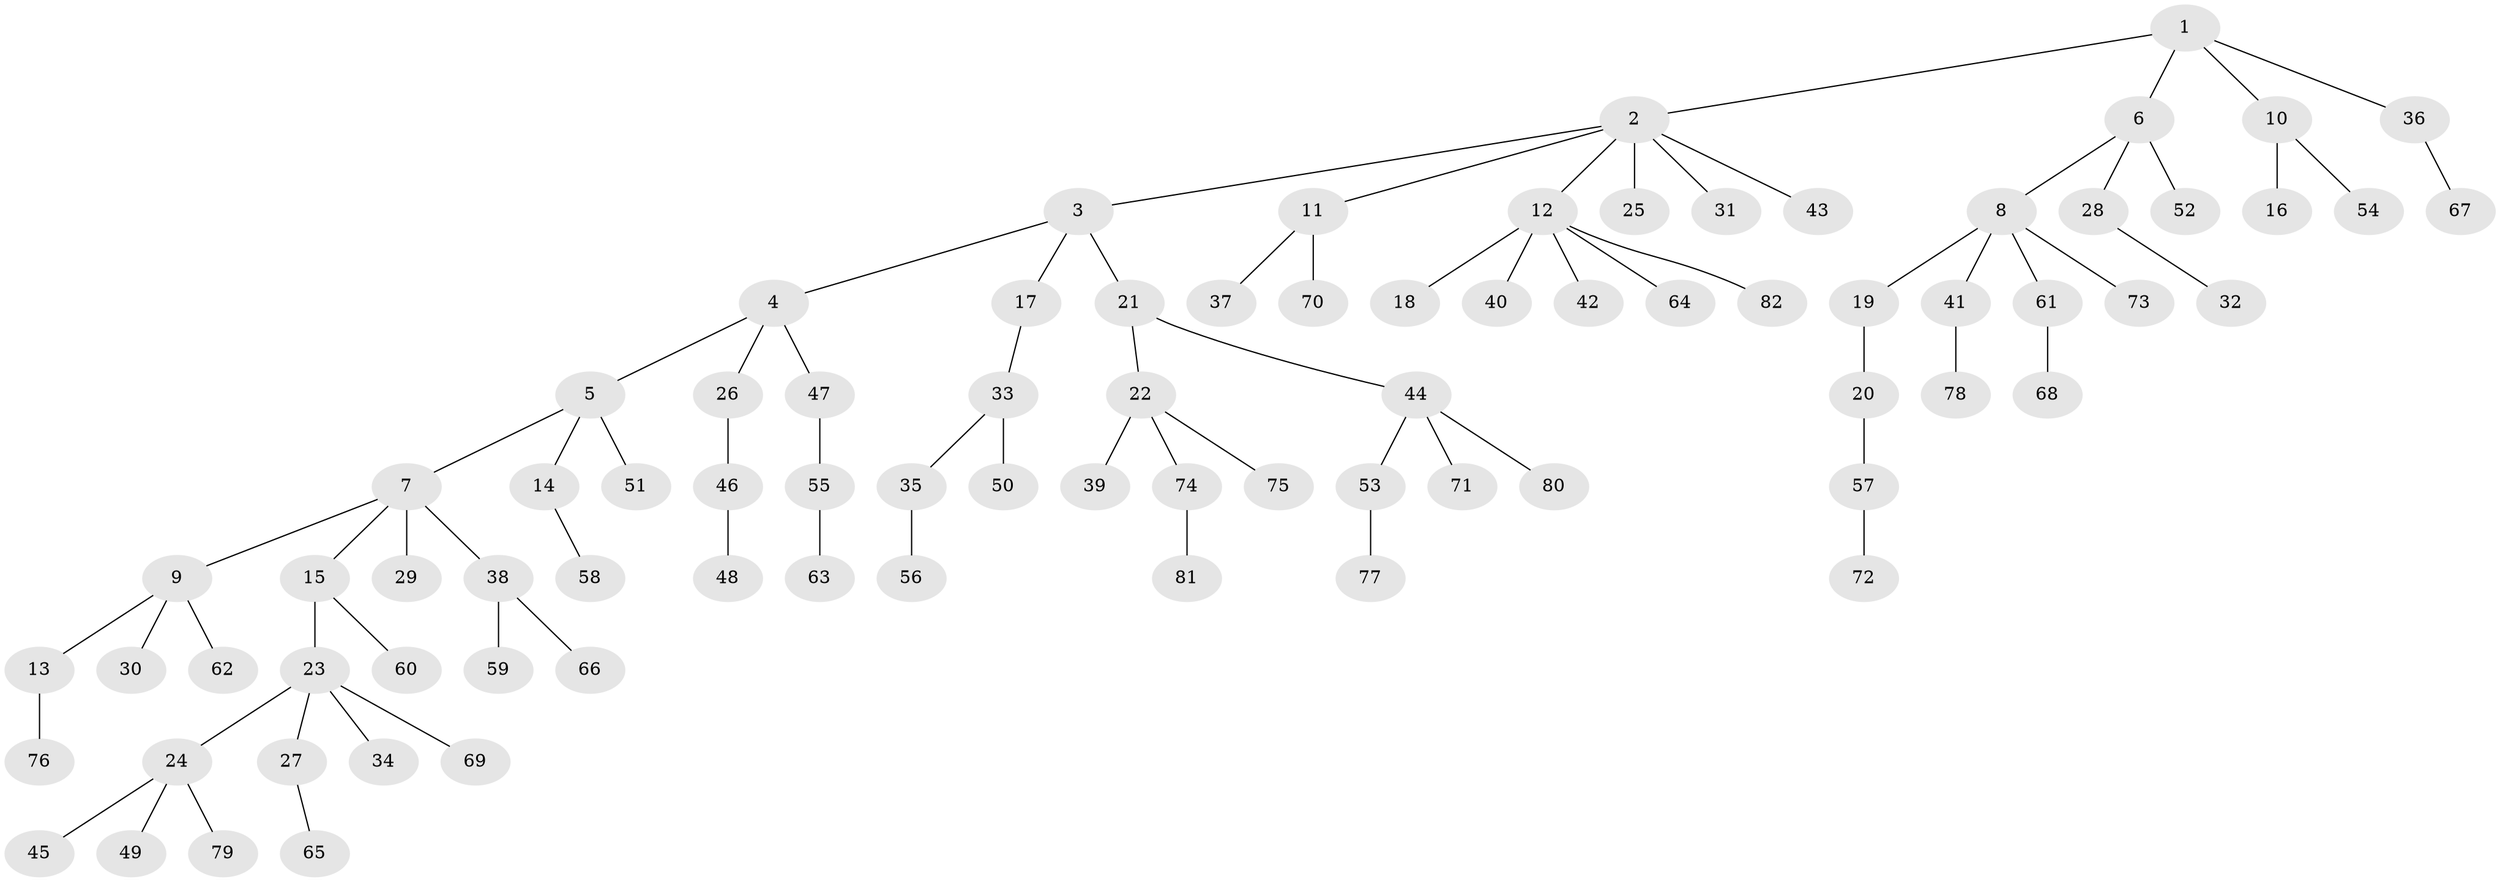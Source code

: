 // Generated by graph-tools (version 1.1) at 2025/50/03/09/25 03:50:25]
// undirected, 82 vertices, 81 edges
graph export_dot {
graph [start="1"]
  node [color=gray90,style=filled];
  1;
  2;
  3;
  4;
  5;
  6;
  7;
  8;
  9;
  10;
  11;
  12;
  13;
  14;
  15;
  16;
  17;
  18;
  19;
  20;
  21;
  22;
  23;
  24;
  25;
  26;
  27;
  28;
  29;
  30;
  31;
  32;
  33;
  34;
  35;
  36;
  37;
  38;
  39;
  40;
  41;
  42;
  43;
  44;
  45;
  46;
  47;
  48;
  49;
  50;
  51;
  52;
  53;
  54;
  55;
  56;
  57;
  58;
  59;
  60;
  61;
  62;
  63;
  64;
  65;
  66;
  67;
  68;
  69;
  70;
  71;
  72;
  73;
  74;
  75;
  76;
  77;
  78;
  79;
  80;
  81;
  82;
  1 -- 2;
  1 -- 6;
  1 -- 10;
  1 -- 36;
  2 -- 3;
  2 -- 11;
  2 -- 12;
  2 -- 25;
  2 -- 31;
  2 -- 43;
  3 -- 4;
  3 -- 17;
  3 -- 21;
  4 -- 5;
  4 -- 26;
  4 -- 47;
  5 -- 7;
  5 -- 14;
  5 -- 51;
  6 -- 8;
  6 -- 28;
  6 -- 52;
  7 -- 9;
  7 -- 15;
  7 -- 29;
  7 -- 38;
  8 -- 19;
  8 -- 41;
  8 -- 61;
  8 -- 73;
  9 -- 13;
  9 -- 30;
  9 -- 62;
  10 -- 16;
  10 -- 54;
  11 -- 37;
  11 -- 70;
  12 -- 18;
  12 -- 40;
  12 -- 42;
  12 -- 64;
  12 -- 82;
  13 -- 76;
  14 -- 58;
  15 -- 23;
  15 -- 60;
  17 -- 33;
  19 -- 20;
  20 -- 57;
  21 -- 22;
  21 -- 44;
  22 -- 39;
  22 -- 74;
  22 -- 75;
  23 -- 24;
  23 -- 27;
  23 -- 34;
  23 -- 69;
  24 -- 45;
  24 -- 49;
  24 -- 79;
  26 -- 46;
  27 -- 65;
  28 -- 32;
  33 -- 35;
  33 -- 50;
  35 -- 56;
  36 -- 67;
  38 -- 59;
  38 -- 66;
  41 -- 78;
  44 -- 53;
  44 -- 71;
  44 -- 80;
  46 -- 48;
  47 -- 55;
  53 -- 77;
  55 -- 63;
  57 -- 72;
  61 -- 68;
  74 -- 81;
}
